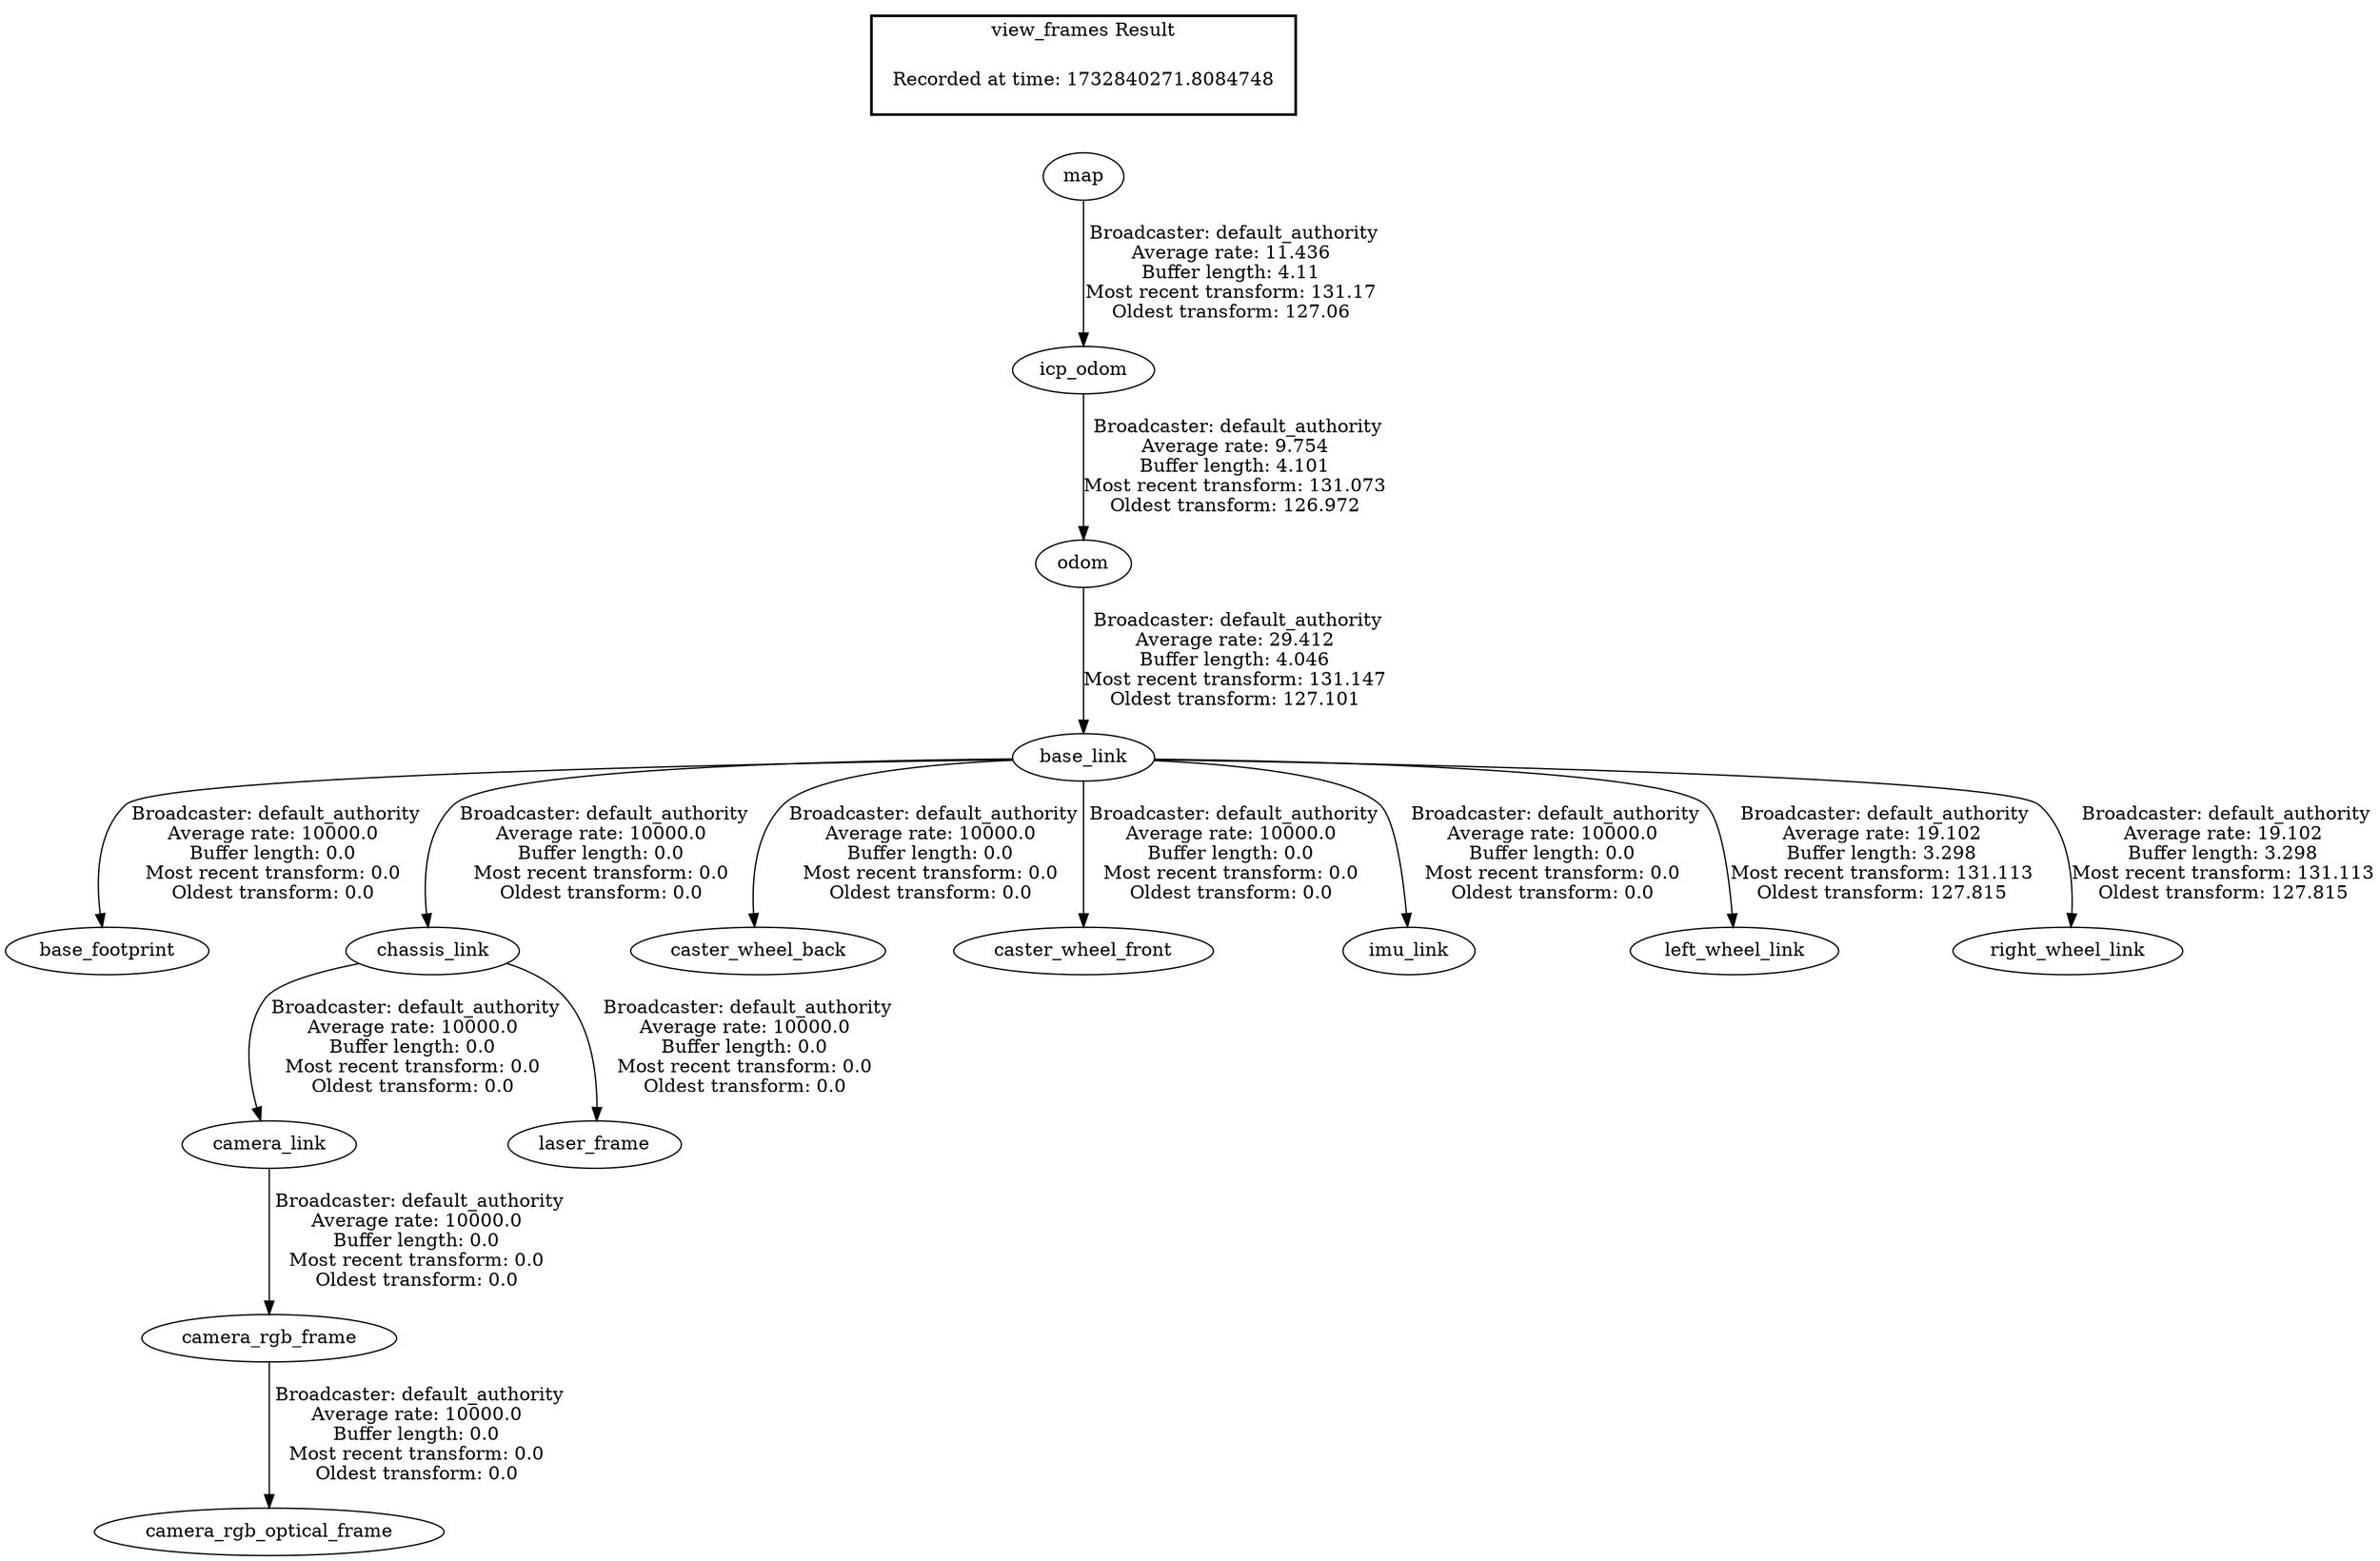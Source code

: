 digraph G {
"odom" -> "base_link"[label=" Broadcaster: default_authority\nAverage rate: 29.412\nBuffer length: 4.046\nMost recent transform: 131.147\nOldest transform: 127.101\n"];
"icp_odom" -> "odom"[label=" Broadcaster: default_authority\nAverage rate: 9.754\nBuffer length: 4.101\nMost recent transform: 131.073\nOldest transform: 126.972\n"];
"map" -> "icp_odom"[label=" Broadcaster: default_authority\nAverage rate: 11.436\nBuffer length: 4.11\nMost recent transform: 131.17\nOldest transform: 127.06\n"];
"base_link" -> "base_footprint"[label=" Broadcaster: default_authority\nAverage rate: 10000.0\nBuffer length: 0.0\nMost recent transform: 0.0\nOldest transform: 0.0\n"];
"chassis_link" -> "camera_link"[label=" Broadcaster: default_authority\nAverage rate: 10000.0\nBuffer length: 0.0\nMost recent transform: 0.0\nOldest transform: 0.0\n"];
"base_link" -> "chassis_link"[label=" Broadcaster: default_authority\nAverage rate: 10000.0\nBuffer length: 0.0\nMost recent transform: 0.0\nOldest transform: 0.0\n"];
"camera_link" -> "camera_rgb_frame"[label=" Broadcaster: default_authority\nAverage rate: 10000.0\nBuffer length: 0.0\nMost recent transform: 0.0\nOldest transform: 0.0\n"];
"camera_rgb_frame" -> "camera_rgb_optical_frame"[label=" Broadcaster: default_authority\nAverage rate: 10000.0\nBuffer length: 0.0\nMost recent transform: 0.0\nOldest transform: 0.0\n"];
"base_link" -> "caster_wheel_back"[label=" Broadcaster: default_authority\nAverage rate: 10000.0\nBuffer length: 0.0\nMost recent transform: 0.0\nOldest transform: 0.0\n"];
"base_link" -> "caster_wheel_front"[label=" Broadcaster: default_authority\nAverage rate: 10000.0\nBuffer length: 0.0\nMost recent transform: 0.0\nOldest transform: 0.0\n"];
"base_link" -> "imu_link"[label=" Broadcaster: default_authority\nAverage rate: 10000.0\nBuffer length: 0.0\nMost recent transform: 0.0\nOldest transform: 0.0\n"];
"chassis_link" -> "laser_frame"[label=" Broadcaster: default_authority\nAverage rate: 10000.0\nBuffer length: 0.0\nMost recent transform: 0.0\nOldest transform: 0.0\n"];
"base_link" -> "left_wheel_link"[label=" Broadcaster: default_authority\nAverage rate: 19.102\nBuffer length: 3.298\nMost recent transform: 131.113\nOldest transform: 127.815\n"];
"base_link" -> "right_wheel_link"[label=" Broadcaster: default_authority\nAverage rate: 19.102\nBuffer length: 3.298\nMost recent transform: 131.113\nOldest transform: 127.815\n"];
edge [style=invis];
 subgraph cluster_legend { style=bold; color=black; label ="view_frames Result";
"Recorded at time: 1732840271.8084748"[ shape=plaintext ] ;
}->"map";
}
